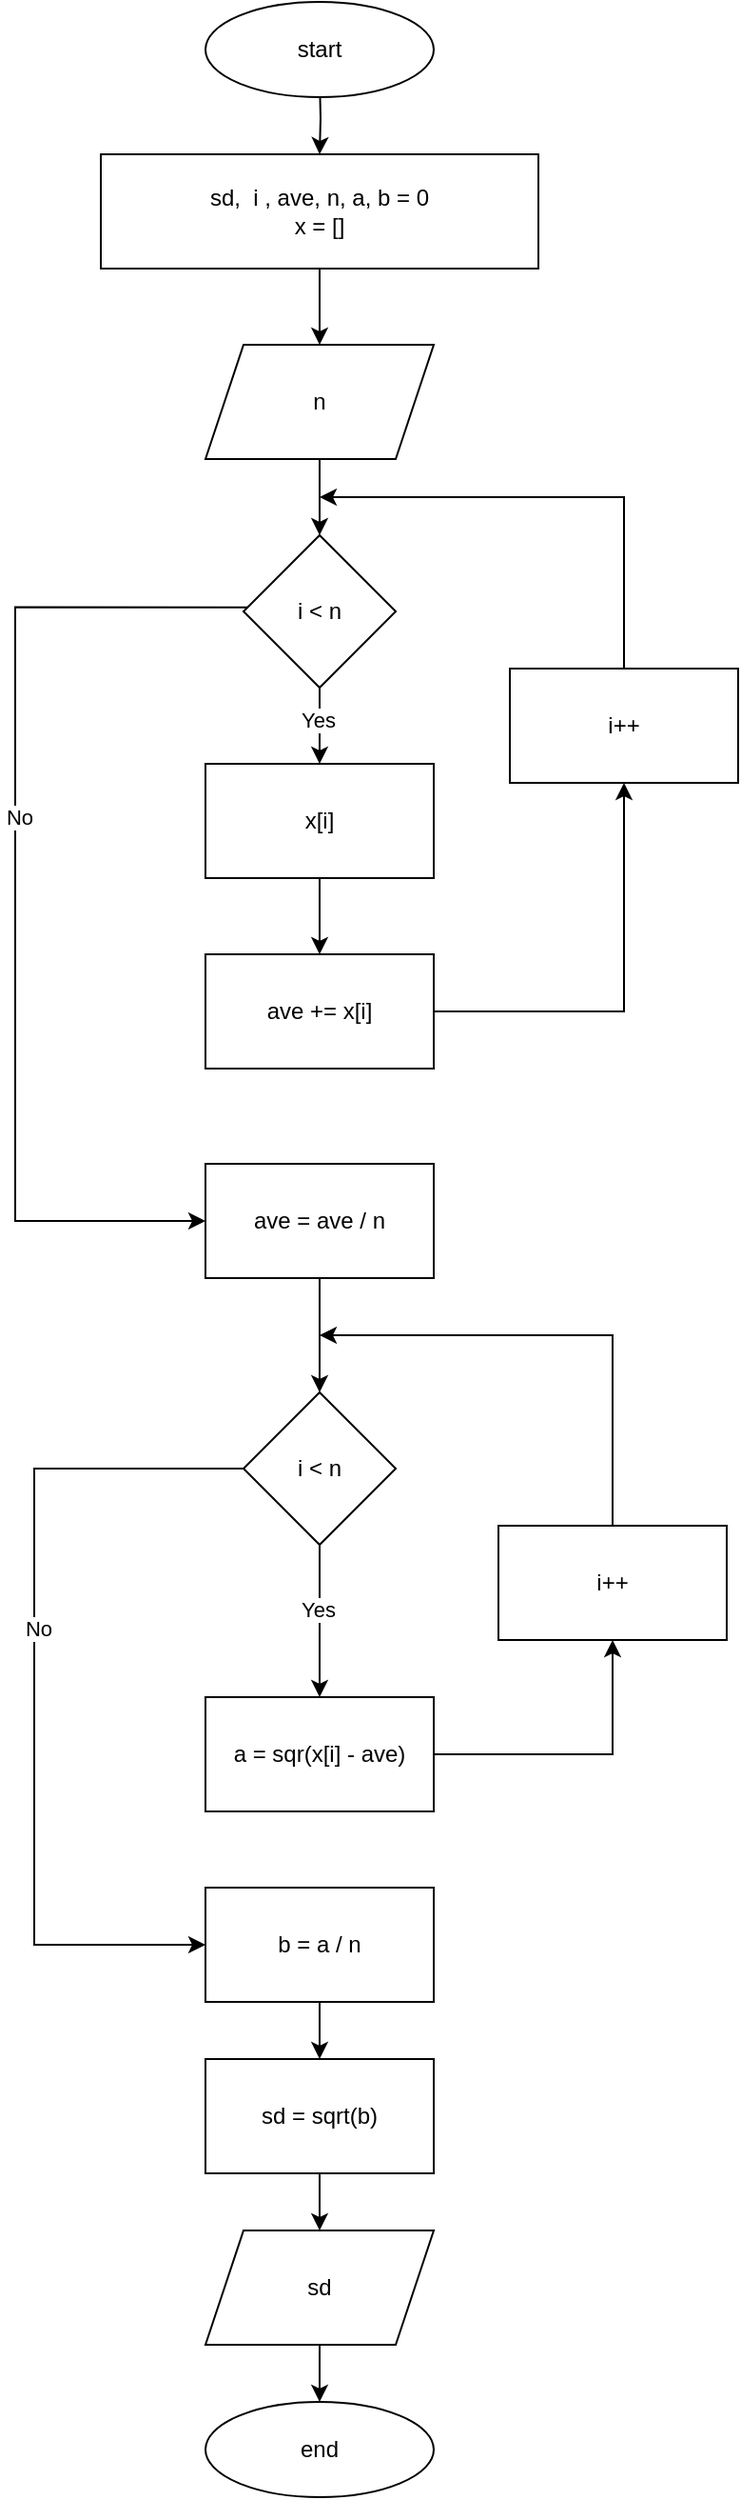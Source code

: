 <mxfile version="21.6.1" type="device">
  <diagram name="Page-1" id="evxN6-voMIMS6oItUcm3">
    <mxGraphModel dx="974" dy="621" grid="1" gridSize="10" guides="1" tooltips="1" connect="1" arrows="1" fold="1" page="1" pageScale="1" pageWidth="850" pageHeight="1100" math="0" shadow="0">
      <root>
        <mxCell id="0" />
        <mxCell id="1" parent="0" />
        <mxCell id="_CZaPzuoKHNaPqmI9wYe-3" value="" style="edgeStyle=orthogonalEdgeStyle;rounded=0;orthogonalLoop=1;jettySize=auto;html=1;" edge="1" parent="1" target="_CZaPzuoKHNaPqmI9wYe-2">
          <mxGeometry relative="1" as="geometry">
            <mxPoint x="400.0" y="90" as="sourcePoint" />
          </mxGeometry>
        </mxCell>
        <mxCell id="_CZaPzuoKHNaPqmI9wYe-5" value="" style="edgeStyle=orthogonalEdgeStyle;rounded=0;orthogonalLoop=1;jettySize=auto;html=1;" edge="1" parent="1" source="_CZaPzuoKHNaPqmI9wYe-2" target="_CZaPzuoKHNaPqmI9wYe-4">
          <mxGeometry relative="1" as="geometry" />
        </mxCell>
        <mxCell id="_CZaPzuoKHNaPqmI9wYe-2" value="sd,&amp;nbsp; i , ave, n, a, b = 0&lt;br&gt;x = []" style="whiteSpace=wrap;html=1;" vertex="1" parent="1">
          <mxGeometry x="285" y="130" width="230" height="60" as="geometry" />
        </mxCell>
        <mxCell id="_CZaPzuoKHNaPqmI9wYe-7" value="" style="edgeStyle=orthogonalEdgeStyle;rounded=0;orthogonalLoop=1;jettySize=auto;html=1;" edge="1" parent="1" source="_CZaPzuoKHNaPqmI9wYe-4" target="_CZaPzuoKHNaPqmI9wYe-6">
          <mxGeometry relative="1" as="geometry" />
        </mxCell>
        <mxCell id="_CZaPzuoKHNaPqmI9wYe-4" value="n" style="shape=parallelogram;perimeter=parallelogramPerimeter;whiteSpace=wrap;html=1;fixedSize=1;" vertex="1" parent="1">
          <mxGeometry x="340" y="230" width="120" height="60" as="geometry" />
        </mxCell>
        <mxCell id="_CZaPzuoKHNaPqmI9wYe-14" value="" style="edgeStyle=orthogonalEdgeStyle;rounded=0;orthogonalLoop=1;jettySize=auto;html=1;" edge="1" parent="1" source="_CZaPzuoKHNaPqmI9wYe-6" target="_CZaPzuoKHNaPqmI9wYe-13">
          <mxGeometry relative="1" as="geometry" />
        </mxCell>
        <mxCell id="_CZaPzuoKHNaPqmI9wYe-15" value="Yes" style="edgeLabel;html=1;align=center;verticalAlign=middle;resizable=0;points=[];" vertex="1" connectable="0" parent="_CZaPzuoKHNaPqmI9wYe-14">
          <mxGeometry x="-0.149" y="-1" relative="1" as="geometry">
            <mxPoint as="offset" />
          </mxGeometry>
        </mxCell>
        <mxCell id="_CZaPzuoKHNaPqmI9wYe-16" value="" style="edgeStyle=orthogonalEdgeStyle;rounded=0;orthogonalLoop=1;jettySize=auto;html=1;exitX=0.09;exitY=0.473;exitDx=0;exitDy=0;exitPerimeter=0;entryX=0;entryY=0.5;entryDx=0;entryDy=0;" edge="1" parent="1" source="_CZaPzuoKHNaPqmI9wYe-6" target="_CZaPzuoKHNaPqmI9wYe-25">
          <mxGeometry relative="1" as="geometry">
            <mxPoint x="340.0" y="370.0" as="sourcePoint" />
            <mxPoint x="250" y="720" as="targetPoint" />
            <Array as="points">
              <mxPoint x="240" y="368" />
              <mxPoint x="240" y="690" />
            </Array>
          </mxGeometry>
        </mxCell>
        <mxCell id="_CZaPzuoKHNaPqmI9wYe-17" value="No" style="edgeLabel;html=1;align=center;verticalAlign=middle;resizable=0;points=[];" vertex="1" connectable="0" parent="_CZaPzuoKHNaPqmI9wYe-16">
          <mxGeometry x="-0.137" y="2" relative="1" as="geometry">
            <mxPoint as="offset" />
          </mxGeometry>
        </mxCell>
        <mxCell id="_CZaPzuoKHNaPqmI9wYe-6" value="i &amp;lt; n" style="rhombus;whiteSpace=wrap;html=1;" vertex="1" parent="1">
          <mxGeometry x="360" y="330" width="80" height="80" as="geometry" />
        </mxCell>
        <mxCell id="_CZaPzuoKHNaPqmI9wYe-22" value="" style="edgeStyle=orthogonalEdgeStyle;rounded=0;orthogonalLoop=1;jettySize=auto;html=1;" edge="1" parent="1" source="_CZaPzuoKHNaPqmI9wYe-13" target="_CZaPzuoKHNaPqmI9wYe-21">
          <mxGeometry relative="1" as="geometry" />
        </mxCell>
        <mxCell id="_CZaPzuoKHNaPqmI9wYe-13" value="x[i]" style="whiteSpace=wrap;html=1;" vertex="1" parent="1">
          <mxGeometry x="340" y="450" width="120" height="60" as="geometry" />
        </mxCell>
        <mxCell id="_CZaPzuoKHNaPqmI9wYe-20" style="edgeStyle=orthogonalEdgeStyle;rounded=0;orthogonalLoop=1;jettySize=auto;html=1;exitX=0.5;exitY=0;exitDx=0;exitDy=0;" edge="1" parent="1" source="_CZaPzuoKHNaPqmI9wYe-18">
          <mxGeometry relative="1" as="geometry">
            <mxPoint x="400" y="310" as="targetPoint" />
            <Array as="points">
              <mxPoint x="560" y="310" />
              <mxPoint x="400" y="310" />
            </Array>
          </mxGeometry>
        </mxCell>
        <mxCell id="_CZaPzuoKHNaPqmI9wYe-18" value="i++" style="whiteSpace=wrap;html=1;" vertex="1" parent="1">
          <mxGeometry x="500" y="400" width="120" height="60" as="geometry" />
        </mxCell>
        <mxCell id="_CZaPzuoKHNaPqmI9wYe-23" style="edgeStyle=orthogonalEdgeStyle;rounded=0;orthogonalLoop=1;jettySize=auto;html=1;entryX=0.5;entryY=1;entryDx=0;entryDy=0;" edge="1" parent="1" source="_CZaPzuoKHNaPqmI9wYe-21" target="_CZaPzuoKHNaPqmI9wYe-18">
          <mxGeometry relative="1" as="geometry" />
        </mxCell>
        <mxCell id="_CZaPzuoKHNaPqmI9wYe-21" value="ave += x[i]" style="whiteSpace=wrap;html=1;" vertex="1" parent="1">
          <mxGeometry x="340" y="550" width="120" height="60" as="geometry" />
        </mxCell>
        <mxCell id="_CZaPzuoKHNaPqmI9wYe-28" value="" style="edgeStyle=orthogonalEdgeStyle;rounded=0;orthogonalLoop=1;jettySize=auto;html=1;entryX=0.5;entryY=0;entryDx=0;entryDy=0;" edge="1" parent="1" source="_CZaPzuoKHNaPqmI9wYe-25" target="_CZaPzuoKHNaPqmI9wYe-40">
          <mxGeometry relative="1" as="geometry">
            <mxPoint x="400" y="790" as="targetPoint" />
          </mxGeometry>
        </mxCell>
        <mxCell id="_CZaPzuoKHNaPqmI9wYe-25" value="ave = ave / n" style="whiteSpace=wrap;html=1;" vertex="1" parent="1">
          <mxGeometry x="340" y="660" width="120" height="60" as="geometry" />
        </mxCell>
        <mxCell id="_CZaPzuoKHNaPqmI9wYe-29" value="" style="edgeStyle=orthogonalEdgeStyle;rounded=0;orthogonalLoop=1;jettySize=auto;html=1;exitX=0.5;exitY=1;exitDx=0;exitDy=0;entryX=0.5;entryY=0;entryDx=0;entryDy=0;" edge="1" parent="1" target="_CZaPzuoKHNaPqmI9wYe-37" source="_CZaPzuoKHNaPqmI9wYe-40">
          <mxGeometry relative="1" as="geometry">
            <mxPoint x="394" y="860" as="sourcePoint" />
            <mxPoint x="400" y="920" as="targetPoint" />
          </mxGeometry>
        </mxCell>
        <mxCell id="_CZaPzuoKHNaPqmI9wYe-30" value="Yes" style="edgeLabel;html=1;align=center;verticalAlign=middle;resizable=0;points=[];" vertex="1" connectable="0" parent="_CZaPzuoKHNaPqmI9wYe-29">
          <mxGeometry x="-0.149" y="-1" relative="1" as="geometry">
            <mxPoint as="offset" />
          </mxGeometry>
        </mxCell>
        <mxCell id="_CZaPzuoKHNaPqmI9wYe-31" value="" style="edgeStyle=orthogonalEdgeStyle;rounded=0;orthogonalLoop=1;jettySize=auto;html=1;exitX=0;exitY=0.5;exitDx=0;exitDy=0;" edge="1" parent="1" target="_CZaPzuoKHNaPqmI9wYe-39" source="_CZaPzuoKHNaPqmI9wYe-40">
          <mxGeometry relative="1" as="geometry">
            <mxPoint x="320" y="820" as="sourcePoint" />
            <mxPoint x="319.97" y="1070" as="targetPoint" />
            <Array as="points">
              <mxPoint x="250" y="820" />
              <mxPoint x="250" y="1070" />
            </Array>
          </mxGeometry>
        </mxCell>
        <mxCell id="_CZaPzuoKHNaPqmI9wYe-32" value="No" style="edgeLabel;html=1;align=center;verticalAlign=middle;resizable=0;points=[];" vertex="1" connectable="0" parent="_CZaPzuoKHNaPqmI9wYe-31">
          <mxGeometry x="-0.137" y="2" relative="1" as="geometry">
            <mxPoint as="offset" />
          </mxGeometry>
        </mxCell>
        <mxCell id="_CZaPzuoKHNaPqmI9wYe-41" style="edgeStyle=orthogonalEdgeStyle;rounded=0;orthogonalLoop=1;jettySize=auto;html=1;" edge="1" parent="1" source="_CZaPzuoKHNaPqmI9wYe-35">
          <mxGeometry relative="1" as="geometry">
            <mxPoint x="400" y="750" as="targetPoint" />
            <Array as="points">
              <mxPoint x="554" y="750" />
              <mxPoint x="400" y="750" />
            </Array>
          </mxGeometry>
        </mxCell>
        <mxCell id="_CZaPzuoKHNaPqmI9wYe-35" value="i++" style="whiteSpace=wrap;html=1;" vertex="1" parent="1">
          <mxGeometry x="494" y="850" width="120" height="60" as="geometry" />
        </mxCell>
        <mxCell id="_CZaPzuoKHNaPqmI9wYe-36" style="edgeStyle=orthogonalEdgeStyle;rounded=0;orthogonalLoop=1;jettySize=auto;html=1;entryX=0.5;entryY=1;entryDx=0;entryDy=0;" edge="1" parent="1" source="_CZaPzuoKHNaPqmI9wYe-37" target="_CZaPzuoKHNaPqmI9wYe-35">
          <mxGeometry relative="1" as="geometry" />
        </mxCell>
        <mxCell id="_CZaPzuoKHNaPqmI9wYe-37" value="a = sqr(x[i] - ave)" style="whiteSpace=wrap;html=1;" vertex="1" parent="1">
          <mxGeometry x="340" y="940" width="120" height="60" as="geometry" />
        </mxCell>
        <mxCell id="_CZaPzuoKHNaPqmI9wYe-43" value="" style="edgeStyle=orthogonalEdgeStyle;rounded=0;orthogonalLoop=1;jettySize=auto;html=1;" edge="1" parent="1" source="_CZaPzuoKHNaPqmI9wYe-39" target="_CZaPzuoKHNaPqmI9wYe-42">
          <mxGeometry relative="1" as="geometry" />
        </mxCell>
        <mxCell id="_CZaPzuoKHNaPqmI9wYe-39" value="b = a / n" style="whiteSpace=wrap;html=1;" vertex="1" parent="1">
          <mxGeometry x="340" y="1040" width="120" height="60" as="geometry" />
        </mxCell>
        <mxCell id="_CZaPzuoKHNaPqmI9wYe-40" value="i &amp;lt; n" style="rhombus;whiteSpace=wrap;html=1;" vertex="1" parent="1">
          <mxGeometry x="360" y="780" width="80" height="80" as="geometry" />
        </mxCell>
        <mxCell id="_CZaPzuoKHNaPqmI9wYe-45" value="" style="edgeStyle=orthogonalEdgeStyle;rounded=0;orthogonalLoop=1;jettySize=auto;html=1;" edge="1" parent="1" source="_CZaPzuoKHNaPqmI9wYe-42" target="_CZaPzuoKHNaPqmI9wYe-49">
          <mxGeometry relative="1" as="geometry">
            <mxPoint x="400.034" y="1220.0" as="targetPoint" />
          </mxGeometry>
        </mxCell>
        <mxCell id="_CZaPzuoKHNaPqmI9wYe-42" value="sd = sqrt(b)" style="whiteSpace=wrap;html=1;" vertex="1" parent="1">
          <mxGeometry x="340" y="1130" width="120" height="60" as="geometry" />
        </mxCell>
        <mxCell id="_CZaPzuoKHNaPqmI9wYe-47" value="end" style="ellipse;whiteSpace=wrap;html=1;" vertex="1" parent="1">
          <mxGeometry x="340" y="1310" width="120" height="50" as="geometry" />
        </mxCell>
        <mxCell id="_CZaPzuoKHNaPqmI9wYe-50" value="" style="edgeStyle=orthogonalEdgeStyle;rounded=0;orthogonalLoop=1;jettySize=auto;html=1;" edge="1" parent="1" source="_CZaPzuoKHNaPqmI9wYe-49" target="_CZaPzuoKHNaPqmI9wYe-47">
          <mxGeometry relative="1" as="geometry" />
        </mxCell>
        <mxCell id="_CZaPzuoKHNaPqmI9wYe-49" value="sd" style="shape=parallelogram;perimeter=parallelogramPerimeter;whiteSpace=wrap;html=1;fixedSize=1;" vertex="1" parent="1">
          <mxGeometry x="340" y="1220" width="120" height="60" as="geometry" />
        </mxCell>
        <mxCell id="_CZaPzuoKHNaPqmI9wYe-51" value="start" style="ellipse;whiteSpace=wrap;html=1;" vertex="1" parent="1">
          <mxGeometry x="340" y="50" width="120" height="50" as="geometry" />
        </mxCell>
      </root>
    </mxGraphModel>
  </diagram>
</mxfile>
